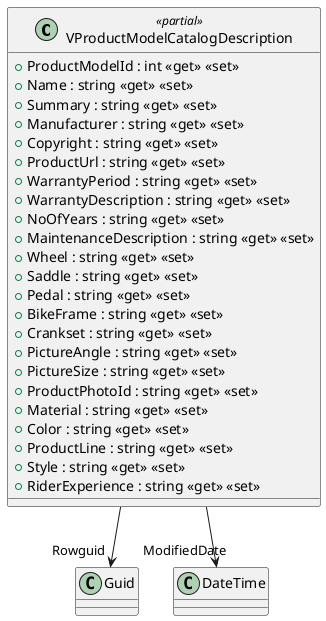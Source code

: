 @startuml
class VProductModelCatalogDescription <<partial>> {
    + ProductModelId : int <<get>> <<set>>
    + Name : string <<get>> <<set>>
    + Summary : string <<get>> <<set>>
    + Manufacturer : string <<get>> <<set>>
    + Copyright : string <<get>> <<set>>
    + ProductUrl : string <<get>> <<set>>
    + WarrantyPeriod : string <<get>> <<set>>
    + WarrantyDescription : string <<get>> <<set>>
    + NoOfYears : string <<get>> <<set>>
    + MaintenanceDescription : string <<get>> <<set>>
    + Wheel : string <<get>> <<set>>
    + Saddle : string <<get>> <<set>>
    + Pedal : string <<get>> <<set>>
    + BikeFrame : string <<get>> <<set>>
    + Crankset : string <<get>> <<set>>
    + PictureAngle : string <<get>> <<set>>
    + PictureSize : string <<get>> <<set>>
    + ProductPhotoId : string <<get>> <<set>>
    + Material : string <<get>> <<set>>
    + Color : string <<get>> <<set>>
    + ProductLine : string <<get>> <<set>>
    + Style : string <<get>> <<set>>
    + RiderExperience : string <<get>> <<set>>
}
VProductModelCatalogDescription --> "Rowguid" Guid
VProductModelCatalogDescription --> "ModifiedDate" DateTime
@enduml
